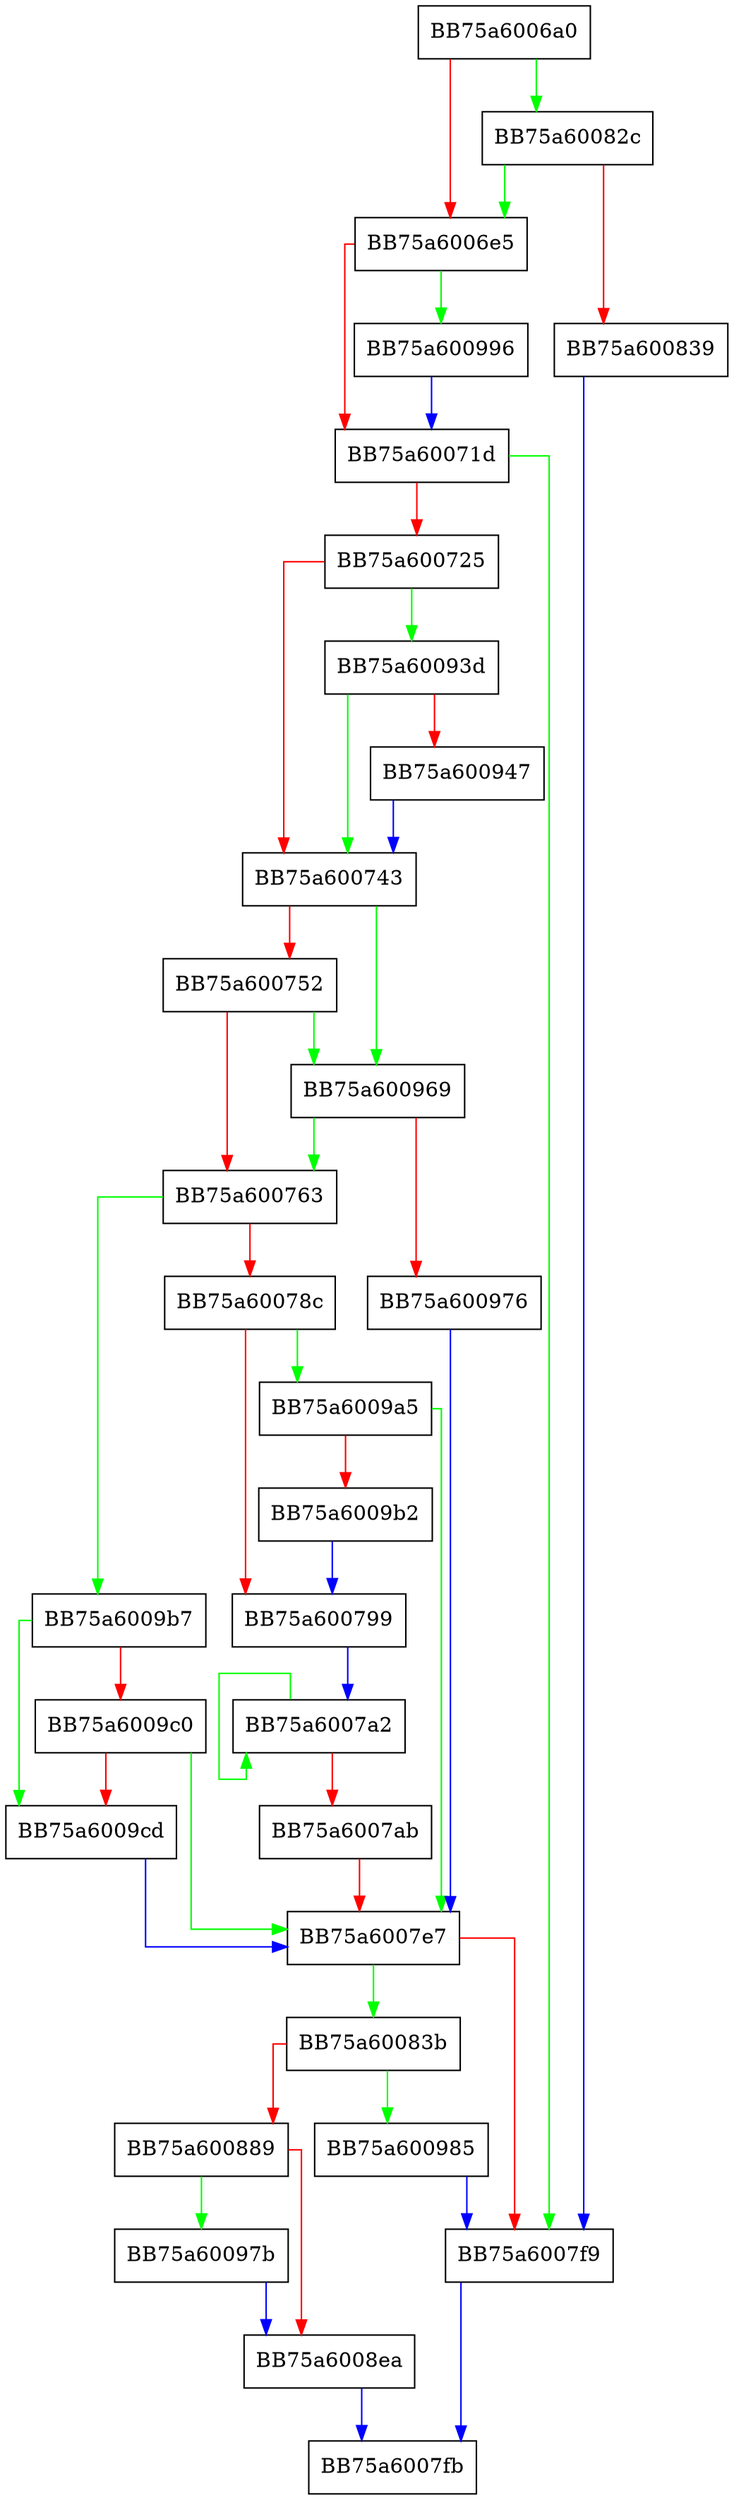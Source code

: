 digraph resize_VMM {
  node [shape="box"];
  graph [splines=ortho];
  BB75a6006a0 -> BB75a60082c [color="green"];
  BB75a6006a0 -> BB75a6006e5 [color="red"];
  BB75a6006e5 -> BB75a600996 [color="green"];
  BB75a6006e5 -> BB75a60071d [color="red"];
  BB75a60071d -> BB75a6007f9 [color="green"];
  BB75a60071d -> BB75a600725 [color="red"];
  BB75a600725 -> BB75a60093d [color="green"];
  BB75a600725 -> BB75a600743 [color="red"];
  BB75a600743 -> BB75a600969 [color="green"];
  BB75a600743 -> BB75a600752 [color="red"];
  BB75a600752 -> BB75a600969 [color="green"];
  BB75a600752 -> BB75a600763 [color="red"];
  BB75a600763 -> BB75a6009b7 [color="green"];
  BB75a600763 -> BB75a60078c [color="red"];
  BB75a60078c -> BB75a6009a5 [color="green"];
  BB75a60078c -> BB75a600799 [color="red"];
  BB75a600799 -> BB75a6007a2 [color="blue"];
  BB75a6007a2 -> BB75a6007a2 [color="green"];
  BB75a6007a2 -> BB75a6007ab [color="red"];
  BB75a6007ab -> BB75a6007e7 [color="red"];
  BB75a6007e7 -> BB75a60083b [color="green"];
  BB75a6007e7 -> BB75a6007f9 [color="red"];
  BB75a6007f9 -> BB75a6007fb [color="blue"];
  BB75a60082c -> BB75a6006e5 [color="green"];
  BB75a60082c -> BB75a600839 [color="red"];
  BB75a600839 -> BB75a6007f9 [color="blue"];
  BB75a60083b -> BB75a600985 [color="green"];
  BB75a60083b -> BB75a600889 [color="red"];
  BB75a600889 -> BB75a60097b [color="green"];
  BB75a600889 -> BB75a6008ea [color="red"];
  BB75a6008ea -> BB75a6007fb [color="blue"];
  BB75a60093d -> BB75a600743 [color="green"];
  BB75a60093d -> BB75a600947 [color="red"];
  BB75a600947 -> BB75a600743 [color="blue"];
  BB75a600969 -> BB75a600763 [color="green"];
  BB75a600969 -> BB75a600976 [color="red"];
  BB75a600976 -> BB75a6007e7 [color="blue"];
  BB75a60097b -> BB75a6008ea [color="blue"];
  BB75a600985 -> BB75a6007f9 [color="blue"];
  BB75a600996 -> BB75a60071d [color="blue"];
  BB75a6009a5 -> BB75a6007e7 [color="green"];
  BB75a6009a5 -> BB75a6009b2 [color="red"];
  BB75a6009b2 -> BB75a600799 [color="blue"];
  BB75a6009b7 -> BB75a6009cd [color="green"];
  BB75a6009b7 -> BB75a6009c0 [color="red"];
  BB75a6009c0 -> BB75a6007e7 [color="green"];
  BB75a6009c0 -> BB75a6009cd [color="red"];
  BB75a6009cd -> BB75a6007e7 [color="blue"];
}